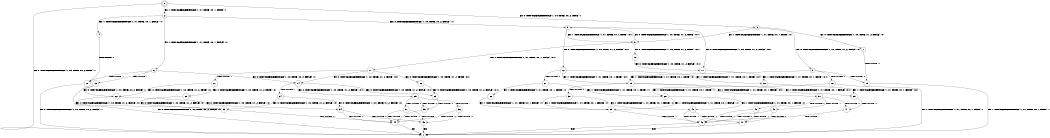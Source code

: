 digraph BCG {
size = "7, 10.5";
center = TRUE;
node [shape = circle];
0 [peripheries = 2];
0 -> 1 [label = "EX !0 !ATOMIC_EXCH_BRANCH (1, +0, TRUE, +0, 2, TRUE) !::"];
0 -> 2 [label = "EX !1 !ATOMIC_EXCH_BRANCH (1, +1, TRUE, +0, 1, TRUE) !::"];
0 -> 3 [label = "EX !0 !ATOMIC_EXCH_BRANCH (1, +0, TRUE, +0, 2, TRUE) !::"];
2 -> 4 [label = "EX !1 !ATOMIC_EXCH_BRANCH (1, +1, TRUE, +0, 1, FALSE) !:1:"];
2 -> 5 [label = "EX !0 !ATOMIC_EXCH_BRANCH (1, +0, TRUE, +0, 2, FALSE) !:1:"];
2 -> 6 [label = "EX !1 !ATOMIC_EXCH_BRANCH (1, +1, TRUE, +0, 1, FALSE) !:1:"];
3 -> 7 [label = "EX !0 !ATOMIC_EXCH_BRANCH (1, +0, TRUE, +1, 2, FALSE) !:0:"];
3 -> 8 [label = "EX !1 !ATOMIC_EXCH_BRANCH (1, +1, TRUE, +0, 1, TRUE) !:0:"];
3 -> 9 [label = "EX !0 !ATOMIC_EXCH_BRANCH (1, +0, TRUE, +1, 2, FALSE) !:0:"];
4 -> 10 [label = "TERMINATE !1"];
5 -> 11 [label = "EX !0 !ATOMIC_EXCH_BRANCH (1, +0, TRUE, +1, 2, FALSE) !:0:1:"];
5 -> 8 [label = "EX !1 !ATOMIC_EXCH_BRANCH (1, +1, TRUE, +0, 1, TRUE) !:0:1:"];
5 -> 12 [label = "EX !0 !ATOMIC_EXCH_BRANCH (1, +0, TRUE, +1, 2, FALSE) !:0:1:"];
6 -> 10 [label = "TERMINATE !1"];
6 -> 13 [label = "TERMINATE !1"];
6 -> 14 [label = "EX !0 !ATOMIC_EXCH_BRANCH (1, +0, TRUE, +0, 2, FALSE) !:1:"];
7 -> 15 [label = "TERMINATE !0"];
8 -> 16 [label = "EX !0 !ATOMIC_EXCH_BRANCH (1, +0, TRUE, +1, 2, TRUE) !:0:1:"];
8 -> 17 [label = "EX !1 !ATOMIC_EXCH_BRANCH (1, +1, TRUE, +0, 1, FALSE) !:0:1:"];
8 -> 5 [label = "EX !0 !ATOMIC_EXCH_BRANCH (1, +0, TRUE, +1, 2, TRUE) !:0:1:"];
9 -> 15 [label = "TERMINATE !0"];
9 -> 18 [label = "TERMINATE !0"];
9 -> 19 [label = "EX !1 !ATOMIC_EXCH_BRANCH (1, +1, TRUE, +0, 1, TRUE) !:0:"];
10 -> 1 [label = "EX !0 !ATOMIC_EXCH_BRANCH (1, +0, TRUE, +0, 2, FALSE) !::"];
11 -> 20 [label = "EX !1 !ATOMIC_EXCH_BRANCH (1, +1, TRUE, +0, 1, TRUE) !:0:1:"];
12 -> 20 [label = "EX !1 !ATOMIC_EXCH_BRANCH (1, +1, TRUE, +0, 1, TRUE) !:0:1:"];
12 -> 21 [label = "TERMINATE !0"];
12 -> 19 [label = "EX !1 !ATOMIC_EXCH_BRANCH (1, +1, TRUE, +0, 1, TRUE) !:0:1:"];
13 -> 1 [label = "EX !0 !ATOMIC_EXCH_BRANCH (1, +0, TRUE, +0, 2, FALSE) !::"];
13 -> 22 [label = "EX !0 !ATOMIC_EXCH_BRANCH (1, +0, TRUE, +0, 2, FALSE) !::"];
14 -> 23 [label = "EX !0 !ATOMIC_EXCH_BRANCH (1, +0, TRUE, +1, 2, FALSE) !:0:1:"];
14 -> 24 [label = "TERMINATE !1"];
14 -> 25 [label = "EX !0 !ATOMIC_EXCH_BRANCH (1, +0, TRUE, +1, 2, FALSE) !:0:1:"];
15 -> 1 [label = "EX !1 !ATOMIC_EXCH_BRANCH (1, +1, TRUE, +0, 1, TRUE) !::"];
16 -> 11 [label = "EX !0 !ATOMIC_EXCH_BRANCH (1, +0, TRUE, +1, 2, FALSE) !:0:1:"];
17 -> 26 [label = "EX !0 !ATOMIC_EXCH_BRANCH (1, +0, TRUE, +1, 2, TRUE) !:0:1:"];
17 -> 27 [label = "TERMINATE !1"];
17 -> 14 [label = "EX !0 !ATOMIC_EXCH_BRANCH (1, +0, TRUE, +1, 2, TRUE) !:0:1:"];
18 -> 1 [label = "EX !1 !ATOMIC_EXCH_BRANCH (1, +1, TRUE, +0, 1, TRUE) !::"];
18 -> 28 [label = "EX !1 !ATOMIC_EXCH_BRANCH (1, +1, TRUE, +0, 1, TRUE) !::"];
19 -> 29 [label = "EX !1 !ATOMIC_EXCH_BRANCH (1, +1, TRUE, +0, 1, FALSE) !:0:1:"];
19 -> 30 [label = "TERMINATE !0"];
19 -> 31 [label = "EX !1 !ATOMIC_EXCH_BRANCH (1, +1, TRUE, +0, 1, FALSE) !:0:1:"];
20 -> 29 [label = "EX !1 !ATOMIC_EXCH_BRANCH (1, +1, TRUE, +0, 1, FALSE) !:0:1:"];
21 -> 32 [label = "EX !1 !ATOMIC_EXCH_BRANCH (1, +1, TRUE, +0, 1, TRUE) !:1:"];
21 -> 28 [label = "EX !1 !ATOMIC_EXCH_BRANCH (1, +1, TRUE, +0, 1, TRUE) !:1:"];
22 -> 33 [label = "EX !0 !ATOMIC_EXCH_BRANCH (1, +0, TRUE, +1, 2, FALSE) !:0:"];
22 -> 34 [label = "EX !0 !ATOMIC_EXCH_BRANCH (1, +0, TRUE, +1, 2, FALSE) !:0:"];
23 -> 35 [label = "TERMINATE !0"];
24 -> 33 [label = "EX !0 !ATOMIC_EXCH_BRANCH (1, +0, TRUE, +1, 2, FALSE) !:0:"];
24 -> 34 [label = "EX !0 !ATOMIC_EXCH_BRANCH (1, +0, TRUE, +1, 2, FALSE) !:0:"];
25 -> 35 [label = "TERMINATE !0"];
25 -> 36 [label = "TERMINATE !1"];
25 -> 37 [label = "TERMINATE !0"];
26 -> 23 [label = "EX !0 !ATOMIC_EXCH_BRANCH (1, +0, TRUE, +1, 2, FALSE) !:0:1:"];
27 -> 38 [label = "EX !0 !ATOMIC_EXCH_BRANCH (1, +0, TRUE, +1, 2, TRUE) !:0:"];
27 -> 22 [label = "EX !0 !ATOMIC_EXCH_BRANCH (1, +0, TRUE, +1, 2, TRUE) !:0:"];
28 -> 39 [label = "EX !1 !ATOMIC_EXCH_BRANCH (1, +1, TRUE, +0, 1, FALSE) !:1:"];
28 -> 40 [label = "EX !1 !ATOMIC_EXCH_BRANCH (1, +1, TRUE, +0, 1, FALSE) !:1:"];
29 -> 41 [label = "TERMINATE !0"];
30 -> 39 [label = "EX !1 !ATOMIC_EXCH_BRANCH (1, +1, TRUE, +0, 1, FALSE) !:1:"];
30 -> 40 [label = "EX !1 !ATOMIC_EXCH_BRANCH (1, +1, TRUE, +0, 1, FALSE) !:1:"];
31 -> 41 [label = "TERMINATE !0"];
31 -> 42 [label = "TERMINATE !1"];
31 -> 43 [label = "TERMINATE !0"];
32 -> 39 [label = "EX !1 !ATOMIC_EXCH_BRANCH (1, +1, TRUE, +0, 1, FALSE) !:1:"];
33 -> 44 [label = "TERMINATE !0"];
34 -> 44 [label = "TERMINATE !0"];
34 -> 45 [label = "TERMINATE !0"];
35 -> 44 [label = "TERMINATE !1"];
36 -> 44 [label = "TERMINATE !0"];
36 -> 45 [label = "TERMINATE !0"];
37 -> 44 [label = "TERMINATE !1"];
37 -> 45 [label = "TERMINATE !1"];
38 -> 33 [label = "EX !0 !ATOMIC_EXCH_BRANCH (1, +0, TRUE, +1, 2, FALSE) !:0:"];
39 -> 46 [label = "TERMINATE !1"];
40 -> 46 [label = "TERMINATE !1"];
40 -> 47 [label = "TERMINATE !1"];
41 -> 46 [label = "TERMINATE !1"];
42 -> 46 [label = "TERMINATE !0"];
42 -> 47 [label = "TERMINATE !0"];
43 -> 46 [label = "TERMINATE !1"];
43 -> 47 [label = "TERMINATE !1"];
44 -> 1 [label = "exit"];
45 -> 1 [label = "exit"];
46 -> 1 [label = "exit"];
47 -> 1 [label = "exit"];
}
